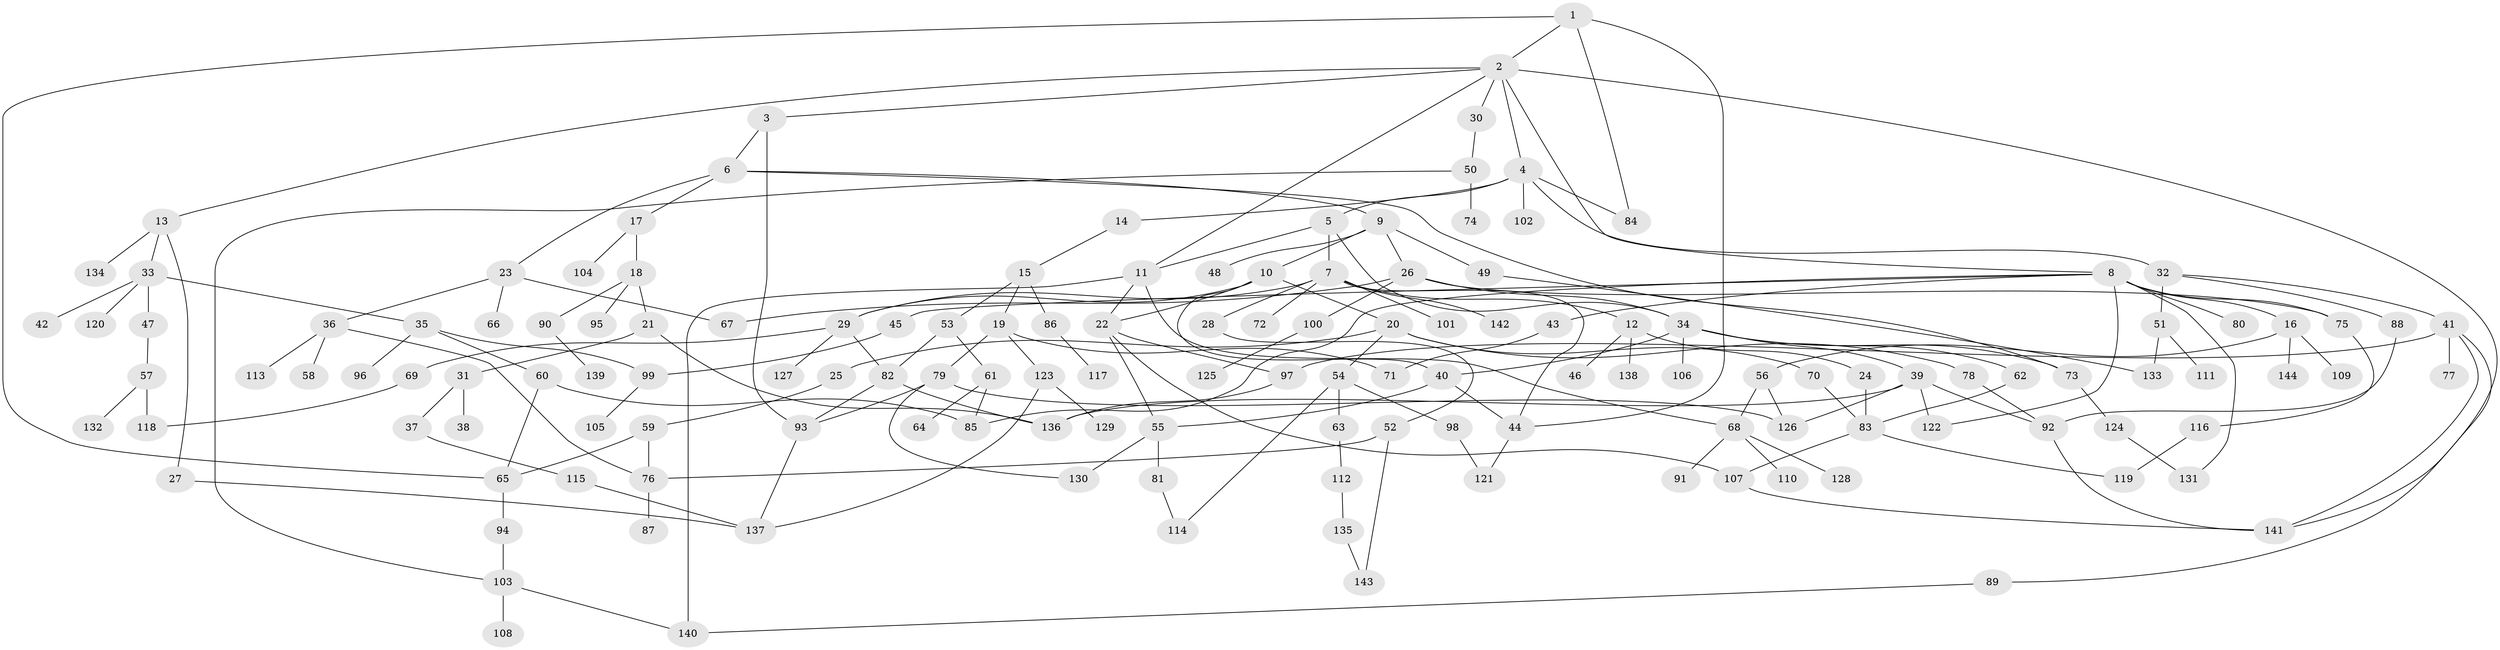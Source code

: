 // Generated by graph-tools (version 1.1) at 2025/34/03/09/25 02:34:09]
// undirected, 144 vertices, 196 edges
graph export_dot {
graph [start="1"]
  node [color=gray90,style=filled];
  1;
  2;
  3;
  4;
  5;
  6;
  7;
  8;
  9;
  10;
  11;
  12;
  13;
  14;
  15;
  16;
  17;
  18;
  19;
  20;
  21;
  22;
  23;
  24;
  25;
  26;
  27;
  28;
  29;
  30;
  31;
  32;
  33;
  34;
  35;
  36;
  37;
  38;
  39;
  40;
  41;
  42;
  43;
  44;
  45;
  46;
  47;
  48;
  49;
  50;
  51;
  52;
  53;
  54;
  55;
  56;
  57;
  58;
  59;
  60;
  61;
  62;
  63;
  64;
  65;
  66;
  67;
  68;
  69;
  70;
  71;
  72;
  73;
  74;
  75;
  76;
  77;
  78;
  79;
  80;
  81;
  82;
  83;
  84;
  85;
  86;
  87;
  88;
  89;
  90;
  91;
  92;
  93;
  94;
  95;
  96;
  97;
  98;
  99;
  100;
  101;
  102;
  103;
  104;
  105;
  106;
  107;
  108;
  109;
  110;
  111;
  112;
  113;
  114;
  115;
  116;
  117;
  118;
  119;
  120;
  121;
  122;
  123;
  124;
  125;
  126;
  127;
  128;
  129;
  130;
  131;
  132;
  133;
  134;
  135;
  136;
  137;
  138;
  139;
  140;
  141;
  142;
  143;
  144;
  1 -- 2;
  1 -- 44;
  1 -- 65;
  1 -- 84;
  2 -- 3;
  2 -- 4;
  2 -- 8;
  2 -- 11;
  2 -- 13;
  2 -- 30;
  2 -- 141;
  3 -- 6;
  3 -- 93;
  4 -- 5;
  4 -- 14;
  4 -- 32;
  4 -- 84;
  4 -- 102;
  5 -- 7;
  5 -- 11;
  5 -- 34;
  6 -- 9;
  6 -- 17;
  6 -- 23;
  6 -- 73;
  7 -- 12;
  7 -- 28;
  7 -- 29;
  7 -- 72;
  7 -- 101;
  7 -- 142;
  7 -- 44;
  8 -- 16;
  8 -- 43;
  8 -- 45;
  8 -- 75;
  8 -- 80;
  8 -- 131;
  8 -- 122;
  8 -- 85;
  9 -- 10;
  9 -- 26;
  9 -- 48;
  9 -- 49;
  10 -- 20;
  10 -- 22;
  10 -- 29;
  10 -- 40;
  11 -- 22;
  11 -- 140;
  11 -- 68;
  12 -- 24;
  12 -- 46;
  12 -- 138;
  13 -- 27;
  13 -- 33;
  13 -- 134;
  14 -- 15;
  15 -- 19;
  15 -- 53;
  15 -- 86;
  16 -- 56;
  16 -- 109;
  16 -- 144;
  17 -- 18;
  17 -- 104;
  18 -- 21;
  18 -- 90;
  18 -- 95;
  19 -- 79;
  19 -- 123;
  19 -- 71;
  20 -- 25;
  20 -- 54;
  20 -- 70;
  20 -- 78;
  21 -- 31;
  21 -- 136;
  22 -- 55;
  22 -- 97;
  22 -- 107;
  23 -- 36;
  23 -- 66;
  23 -- 67;
  24 -- 83;
  25 -- 59;
  26 -- 34;
  26 -- 100;
  26 -- 75;
  26 -- 67;
  27 -- 137;
  28 -- 52;
  29 -- 69;
  29 -- 82;
  29 -- 127;
  30 -- 50;
  31 -- 37;
  31 -- 38;
  32 -- 41;
  32 -- 51;
  32 -- 88;
  33 -- 35;
  33 -- 42;
  33 -- 47;
  33 -- 120;
  34 -- 39;
  34 -- 40;
  34 -- 62;
  34 -- 106;
  34 -- 73;
  35 -- 60;
  35 -- 96;
  35 -- 99;
  36 -- 58;
  36 -- 113;
  36 -- 76;
  37 -- 115;
  39 -- 122;
  39 -- 92;
  39 -- 126;
  39 -- 136;
  40 -- 55;
  40 -- 44;
  41 -- 77;
  41 -- 89;
  41 -- 97;
  41 -- 141;
  43 -- 71;
  44 -- 121;
  45 -- 99;
  47 -- 57;
  49 -- 133;
  50 -- 74;
  50 -- 103;
  51 -- 111;
  51 -- 133;
  52 -- 76;
  52 -- 143;
  53 -- 61;
  53 -- 82;
  54 -- 63;
  54 -- 98;
  54 -- 114;
  55 -- 81;
  55 -- 130;
  56 -- 68;
  56 -- 126;
  57 -- 132;
  57 -- 118;
  59 -- 65;
  59 -- 76;
  60 -- 85;
  60 -- 65;
  61 -- 64;
  61 -- 85;
  62 -- 83;
  63 -- 112;
  65 -- 94;
  68 -- 91;
  68 -- 110;
  68 -- 128;
  69 -- 118;
  70 -- 83;
  73 -- 124;
  75 -- 116;
  76 -- 87;
  78 -- 92;
  79 -- 126;
  79 -- 130;
  79 -- 93;
  81 -- 114;
  82 -- 93;
  82 -- 136;
  83 -- 107;
  83 -- 119;
  86 -- 117;
  88 -- 92;
  89 -- 140;
  90 -- 139;
  92 -- 141;
  93 -- 137;
  94 -- 103;
  97 -- 136;
  98 -- 121;
  99 -- 105;
  100 -- 125;
  103 -- 108;
  103 -- 140;
  107 -- 141;
  112 -- 135;
  115 -- 137;
  116 -- 119;
  123 -- 129;
  123 -- 137;
  124 -- 131;
  135 -- 143;
}
